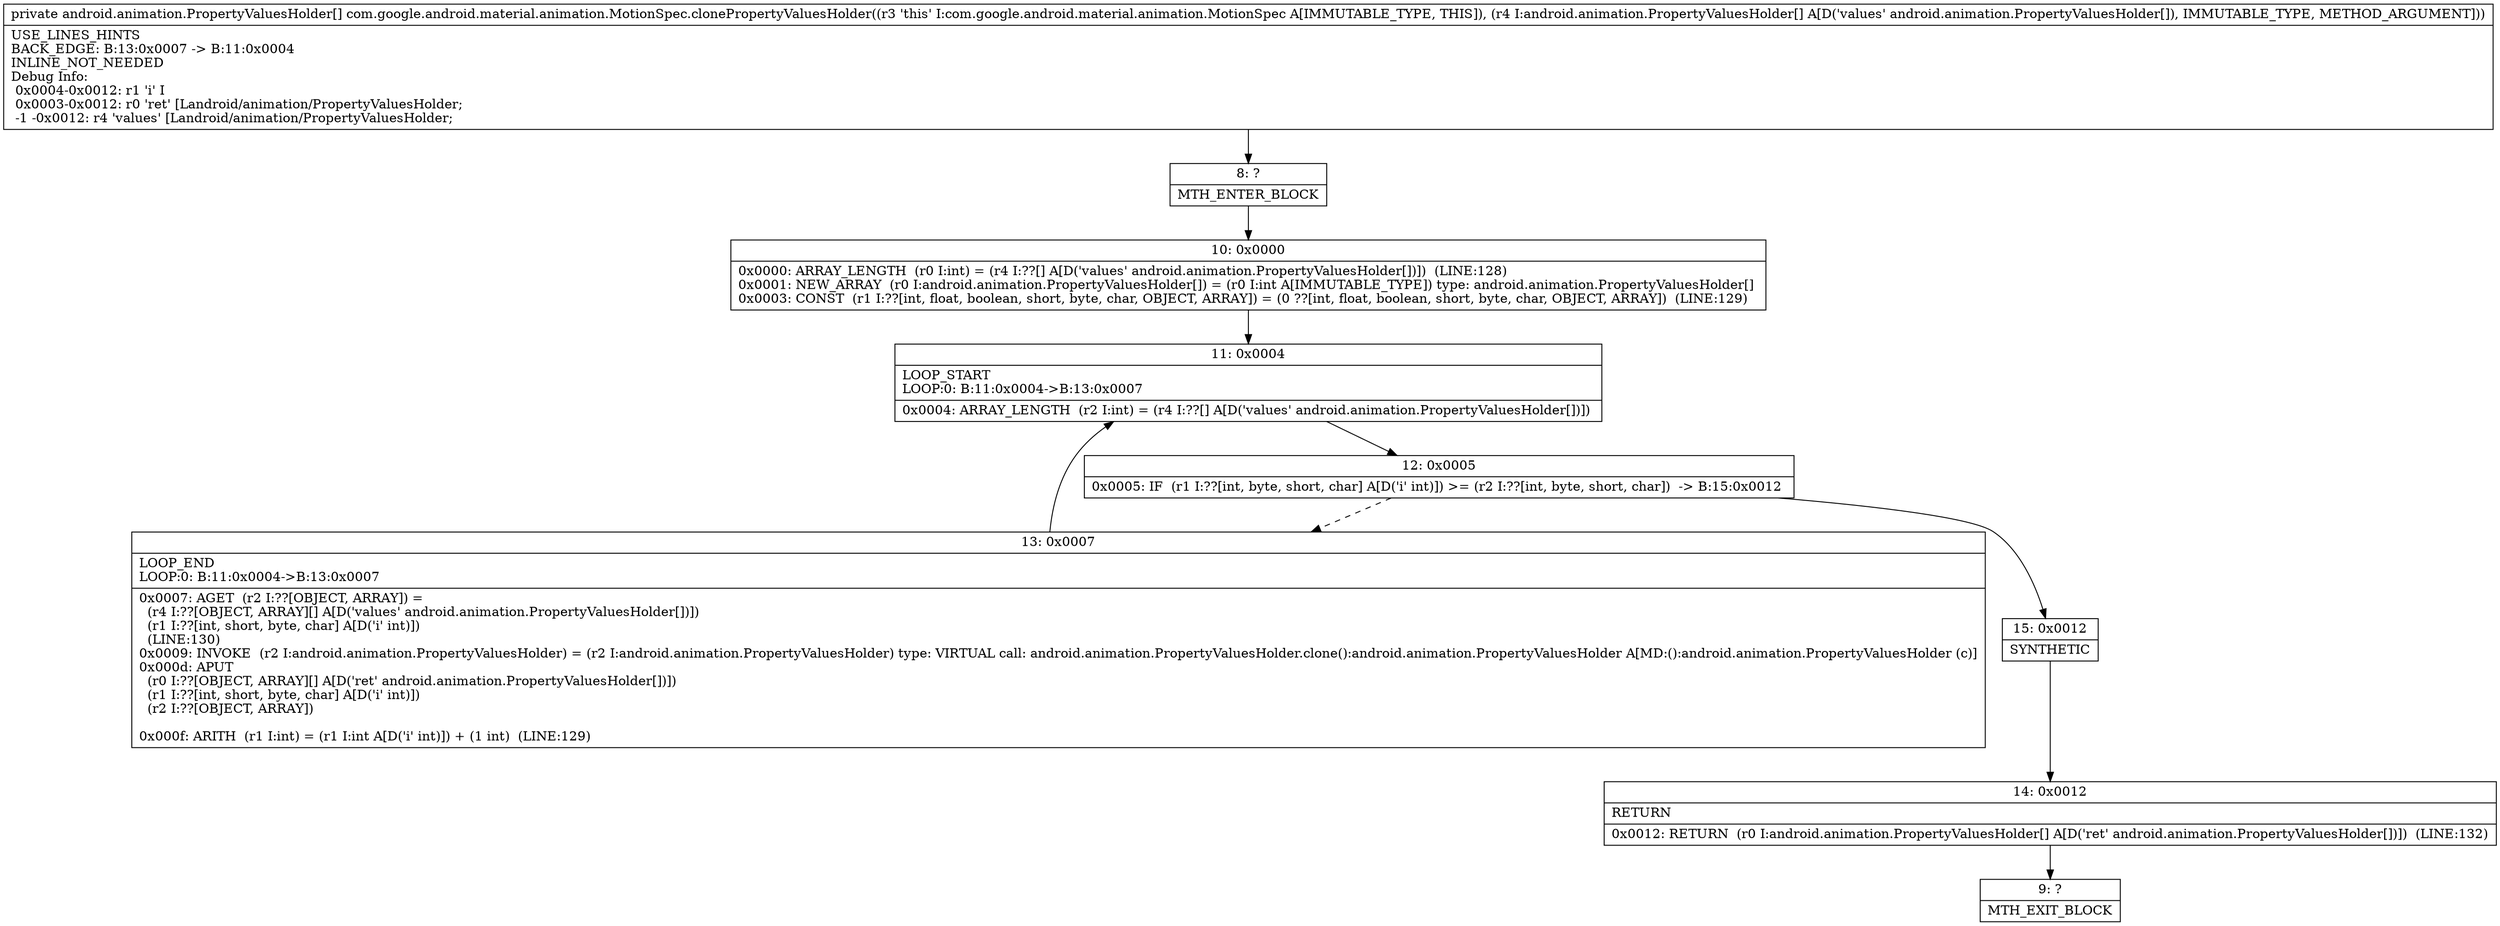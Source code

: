 digraph "CFG forcom.google.android.material.animation.MotionSpec.clonePropertyValuesHolder([Landroid\/animation\/PropertyValuesHolder;)[Landroid\/animation\/PropertyValuesHolder;" {
Node_8 [shape=record,label="{8\:\ ?|MTH_ENTER_BLOCK\l}"];
Node_10 [shape=record,label="{10\:\ 0x0000|0x0000: ARRAY_LENGTH  (r0 I:int) = (r4 I:??[] A[D('values' android.animation.PropertyValuesHolder[])])  (LINE:128)\l0x0001: NEW_ARRAY  (r0 I:android.animation.PropertyValuesHolder[]) = (r0 I:int A[IMMUTABLE_TYPE]) type: android.animation.PropertyValuesHolder[] \l0x0003: CONST  (r1 I:??[int, float, boolean, short, byte, char, OBJECT, ARRAY]) = (0 ??[int, float, boolean, short, byte, char, OBJECT, ARRAY])  (LINE:129)\l}"];
Node_11 [shape=record,label="{11\:\ 0x0004|LOOP_START\lLOOP:0: B:11:0x0004\-\>B:13:0x0007\l|0x0004: ARRAY_LENGTH  (r2 I:int) = (r4 I:??[] A[D('values' android.animation.PropertyValuesHolder[])]) \l}"];
Node_12 [shape=record,label="{12\:\ 0x0005|0x0005: IF  (r1 I:??[int, byte, short, char] A[D('i' int)]) \>= (r2 I:??[int, byte, short, char])  \-\> B:15:0x0012 \l}"];
Node_13 [shape=record,label="{13\:\ 0x0007|LOOP_END\lLOOP:0: B:11:0x0004\-\>B:13:0x0007\l|0x0007: AGET  (r2 I:??[OBJECT, ARRAY]) = \l  (r4 I:??[OBJECT, ARRAY][] A[D('values' android.animation.PropertyValuesHolder[])])\l  (r1 I:??[int, short, byte, char] A[D('i' int)])\l  (LINE:130)\l0x0009: INVOKE  (r2 I:android.animation.PropertyValuesHolder) = (r2 I:android.animation.PropertyValuesHolder) type: VIRTUAL call: android.animation.PropertyValuesHolder.clone():android.animation.PropertyValuesHolder A[MD:():android.animation.PropertyValuesHolder (c)]\l0x000d: APUT  \l  (r0 I:??[OBJECT, ARRAY][] A[D('ret' android.animation.PropertyValuesHolder[])])\l  (r1 I:??[int, short, byte, char] A[D('i' int)])\l  (r2 I:??[OBJECT, ARRAY])\l \l0x000f: ARITH  (r1 I:int) = (r1 I:int A[D('i' int)]) + (1 int)  (LINE:129)\l}"];
Node_15 [shape=record,label="{15\:\ 0x0012|SYNTHETIC\l}"];
Node_14 [shape=record,label="{14\:\ 0x0012|RETURN\l|0x0012: RETURN  (r0 I:android.animation.PropertyValuesHolder[] A[D('ret' android.animation.PropertyValuesHolder[])])  (LINE:132)\l}"];
Node_9 [shape=record,label="{9\:\ ?|MTH_EXIT_BLOCK\l}"];
MethodNode[shape=record,label="{private android.animation.PropertyValuesHolder[] com.google.android.material.animation.MotionSpec.clonePropertyValuesHolder((r3 'this' I:com.google.android.material.animation.MotionSpec A[IMMUTABLE_TYPE, THIS]), (r4 I:android.animation.PropertyValuesHolder[] A[D('values' android.animation.PropertyValuesHolder[]), IMMUTABLE_TYPE, METHOD_ARGUMENT]))  | USE_LINES_HINTS\lBACK_EDGE: B:13:0x0007 \-\> B:11:0x0004\lINLINE_NOT_NEEDED\lDebug Info:\l  0x0004\-0x0012: r1 'i' I\l  0x0003\-0x0012: r0 'ret' [Landroid\/animation\/PropertyValuesHolder;\l  \-1 \-0x0012: r4 'values' [Landroid\/animation\/PropertyValuesHolder;\l}"];
MethodNode -> Node_8;Node_8 -> Node_10;
Node_10 -> Node_11;
Node_11 -> Node_12;
Node_12 -> Node_13[style=dashed];
Node_12 -> Node_15;
Node_13 -> Node_11;
Node_15 -> Node_14;
Node_14 -> Node_9;
}

